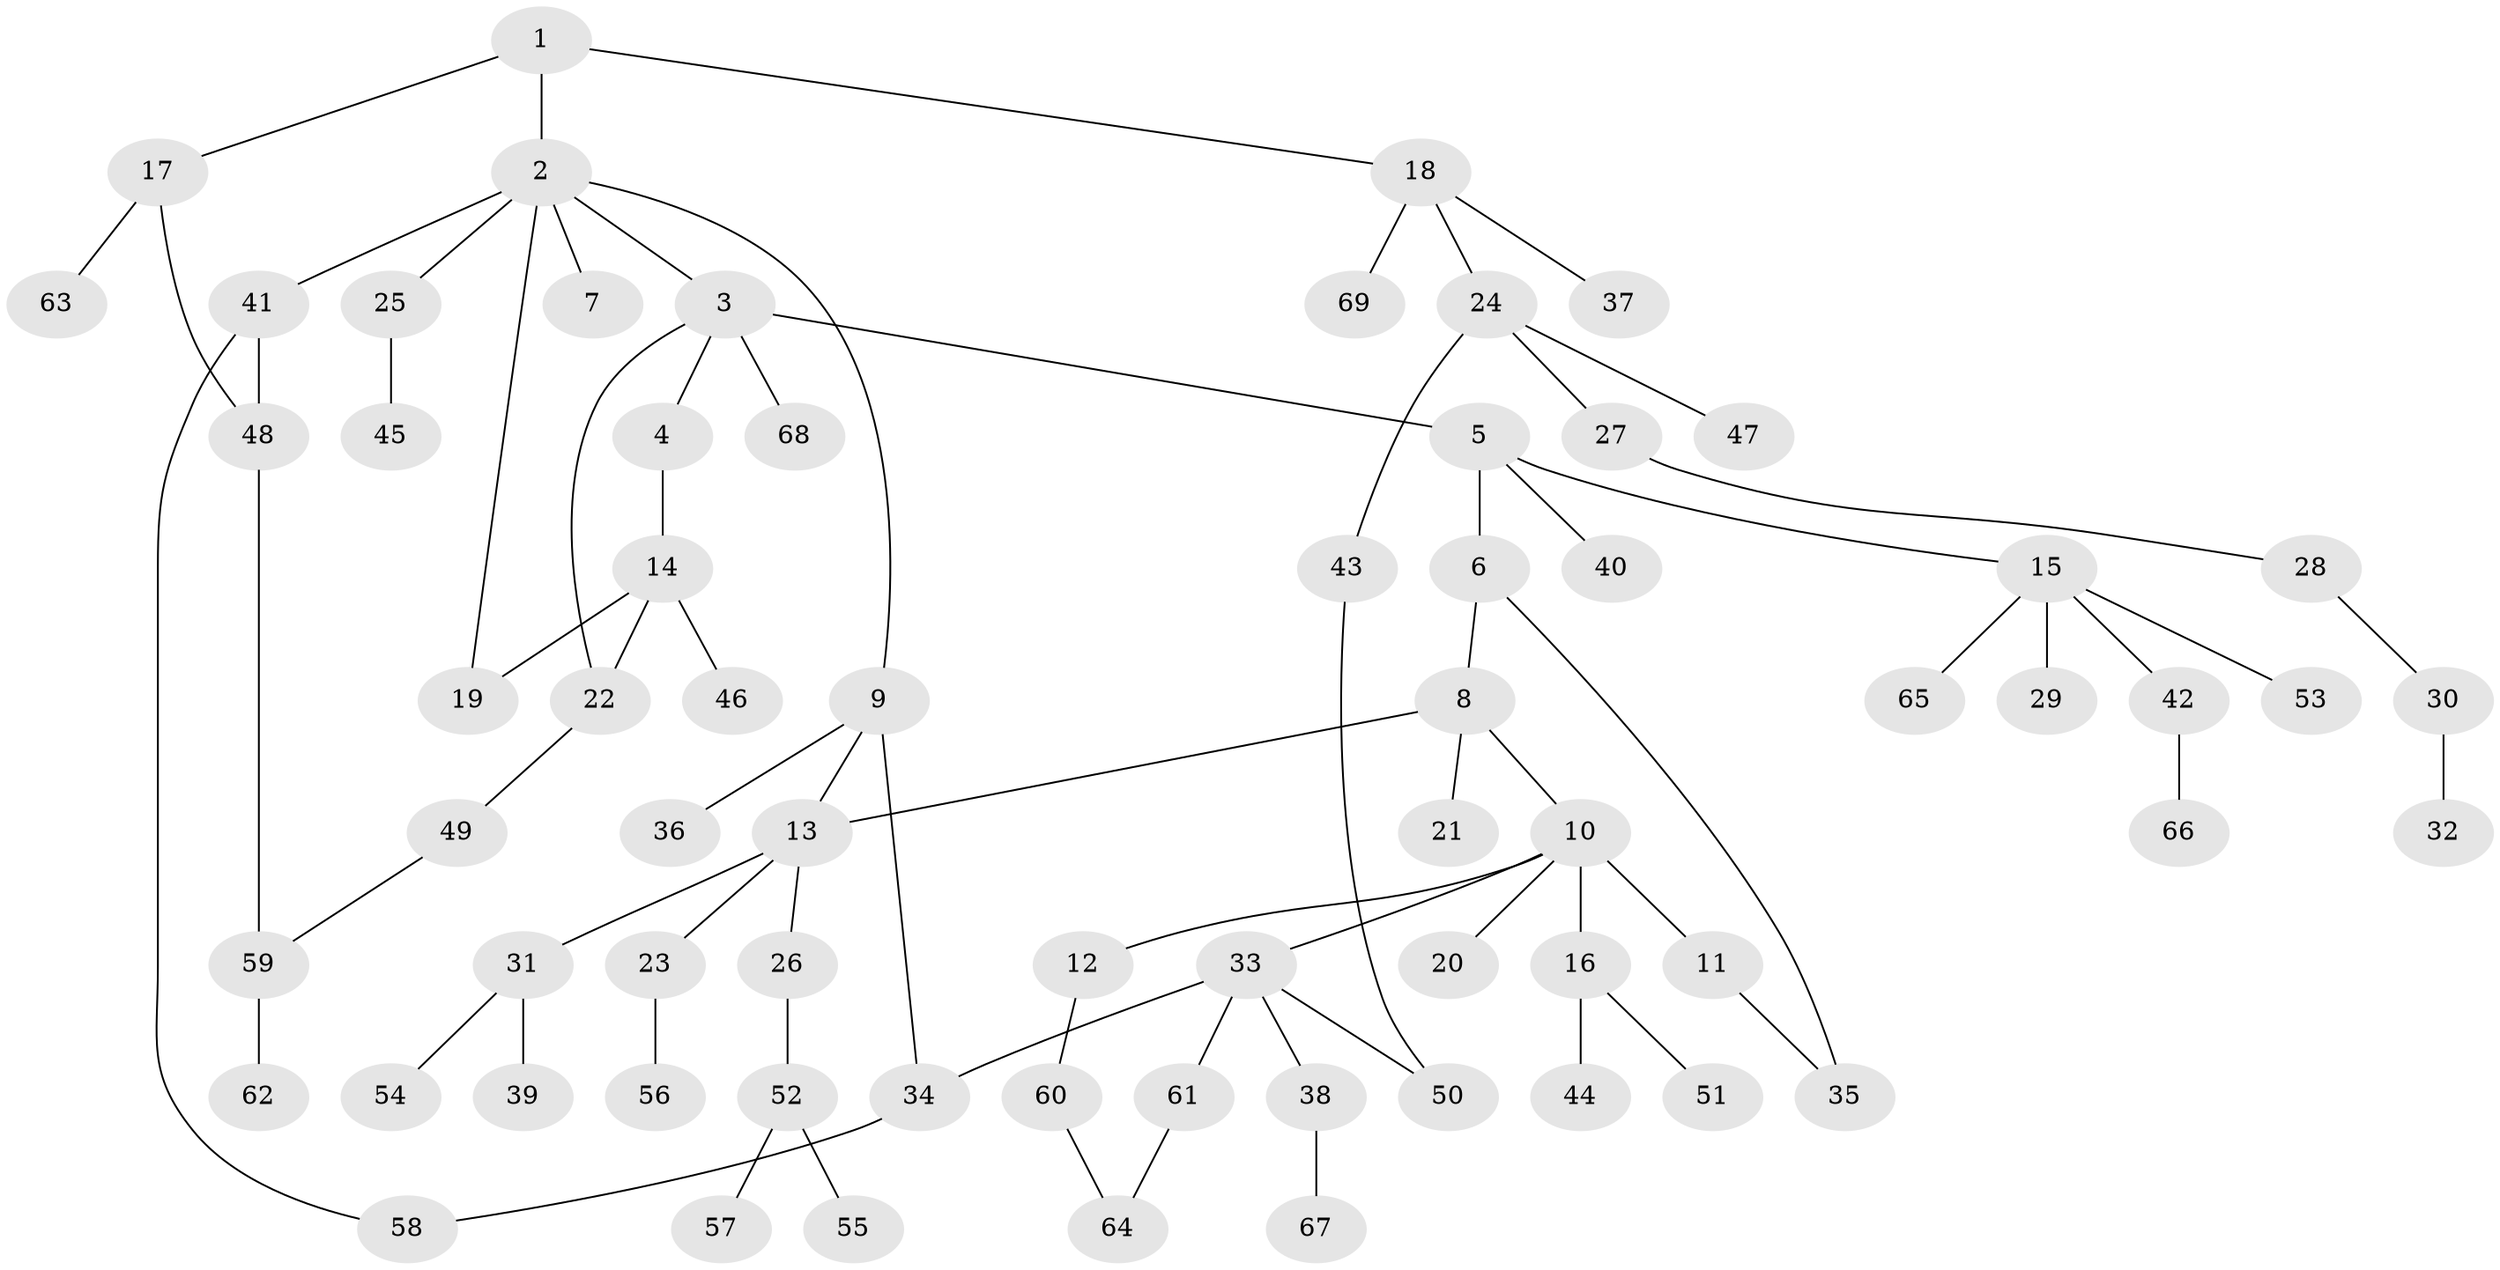 // coarse degree distribution, {3: 0.08333333333333333, 9: 0.020833333333333332, 7: 0.020833333333333332, 4: 0.10416666666666667, 5: 0.0625, 1: 0.4375, 2: 0.25, 6: 0.020833333333333332}
// Generated by graph-tools (version 1.1) at 2025/23/03/03/25 07:23:31]
// undirected, 69 vertices, 78 edges
graph export_dot {
graph [start="1"]
  node [color=gray90,style=filled];
  1;
  2;
  3;
  4;
  5;
  6;
  7;
  8;
  9;
  10;
  11;
  12;
  13;
  14;
  15;
  16;
  17;
  18;
  19;
  20;
  21;
  22;
  23;
  24;
  25;
  26;
  27;
  28;
  29;
  30;
  31;
  32;
  33;
  34;
  35;
  36;
  37;
  38;
  39;
  40;
  41;
  42;
  43;
  44;
  45;
  46;
  47;
  48;
  49;
  50;
  51;
  52;
  53;
  54;
  55;
  56;
  57;
  58;
  59;
  60;
  61;
  62;
  63;
  64;
  65;
  66;
  67;
  68;
  69;
  1 -- 2;
  1 -- 17;
  1 -- 18;
  2 -- 3;
  2 -- 7;
  2 -- 9;
  2 -- 25;
  2 -- 41;
  2 -- 19;
  3 -- 4;
  3 -- 5;
  3 -- 22;
  3 -- 68;
  4 -- 14;
  5 -- 6;
  5 -- 15;
  5 -- 40;
  6 -- 8;
  6 -- 35;
  8 -- 10;
  8 -- 21;
  8 -- 13;
  9 -- 13;
  9 -- 36;
  9 -- 34;
  10 -- 11;
  10 -- 12;
  10 -- 16;
  10 -- 20;
  10 -- 33;
  11 -- 35;
  12 -- 60;
  13 -- 23;
  13 -- 26;
  13 -- 31;
  14 -- 19;
  14 -- 46;
  14 -- 22;
  15 -- 29;
  15 -- 42;
  15 -- 53;
  15 -- 65;
  16 -- 44;
  16 -- 51;
  17 -- 63;
  17 -- 48;
  18 -- 24;
  18 -- 37;
  18 -- 69;
  22 -- 49;
  23 -- 56;
  24 -- 27;
  24 -- 43;
  24 -- 47;
  25 -- 45;
  26 -- 52;
  27 -- 28;
  28 -- 30;
  30 -- 32;
  31 -- 39;
  31 -- 54;
  33 -- 34;
  33 -- 38;
  33 -- 50;
  33 -- 61;
  34 -- 58;
  38 -- 67;
  41 -- 48;
  41 -- 58;
  42 -- 66;
  43 -- 50;
  48 -- 59;
  49 -- 59;
  52 -- 55;
  52 -- 57;
  59 -- 62;
  60 -- 64;
  61 -- 64;
}
